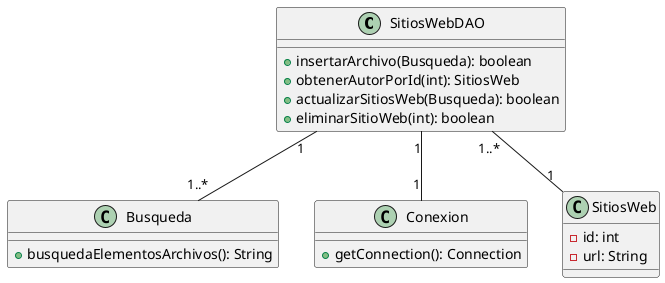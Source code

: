 @startuml 
class SitiosWebDAO { 
    + insertarArchivo(Busqueda): boolean 
    + obtenerAutorPorId(int): SitiosWeb 
    + actualizarSitiosWeb(Busqueda): boolean 
    + eliminarSitioWeb(int): boolean 
} 
class Busqueda { 
    + busquedaElementosArchivos(): String 
} 
class Conexion { 
    + getConnection(): Connection 
} 
 
class SitiosWeb { 
    - id: int 
    - url: String 
} 
SitiosWebDAO "1" -- "1..*" Busqueda 
SitiosWebDAO "1" -- "1" Conexion 
SitiosWebDAO "1..*" -- "1" SitiosWeb 
@enduml 
